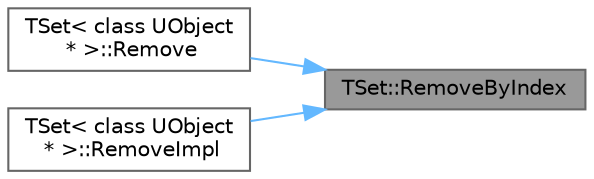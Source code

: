 digraph "TSet::RemoveByIndex"
{
 // INTERACTIVE_SVG=YES
 // LATEX_PDF_SIZE
  bgcolor="transparent";
  edge [fontname=Helvetica,fontsize=10,labelfontname=Helvetica,labelfontsize=10];
  node [fontname=Helvetica,fontsize=10,shape=box,height=0.2,width=0.4];
  rankdir="RL";
  Node1 [id="Node000001",label="TSet::RemoveByIndex",height=0.2,width=0.4,color="gray40", fillcolor="grey60", style="filled", fontcolor="black",tooltip=" "];
  Node1 -> Node2 [id="edge1_Node000001_Node000002",dir="back",color="steelblue1",style="solid",tooltip=" "];
  Node2 [id="Node000002",label="TSet\< class UObject\l * \>::Remove",height=0.2,width=0.4,color="grey40", fillcolor="white", style="filled",URL="$d5/d15/classTSet.html#ab2fcfc544958d3f31dabcb375e307123",tooltip=" "];
  Node1 -> Node3 [id="edge2_Node000001_Node000003",dir="back",color="steelblue1",style="solid",tooltip=" "];
  Node3 [id="Node000003",label="TSet\< class UObject\l * \>::RemoveImpl",height=0.2,width=0.4,color="grey40", fillcolor="white", style="filled",URL="$d5/d15/classTSet.html#a35a2b633ca60218813568a891a474a12",tooltip=" "];
}
